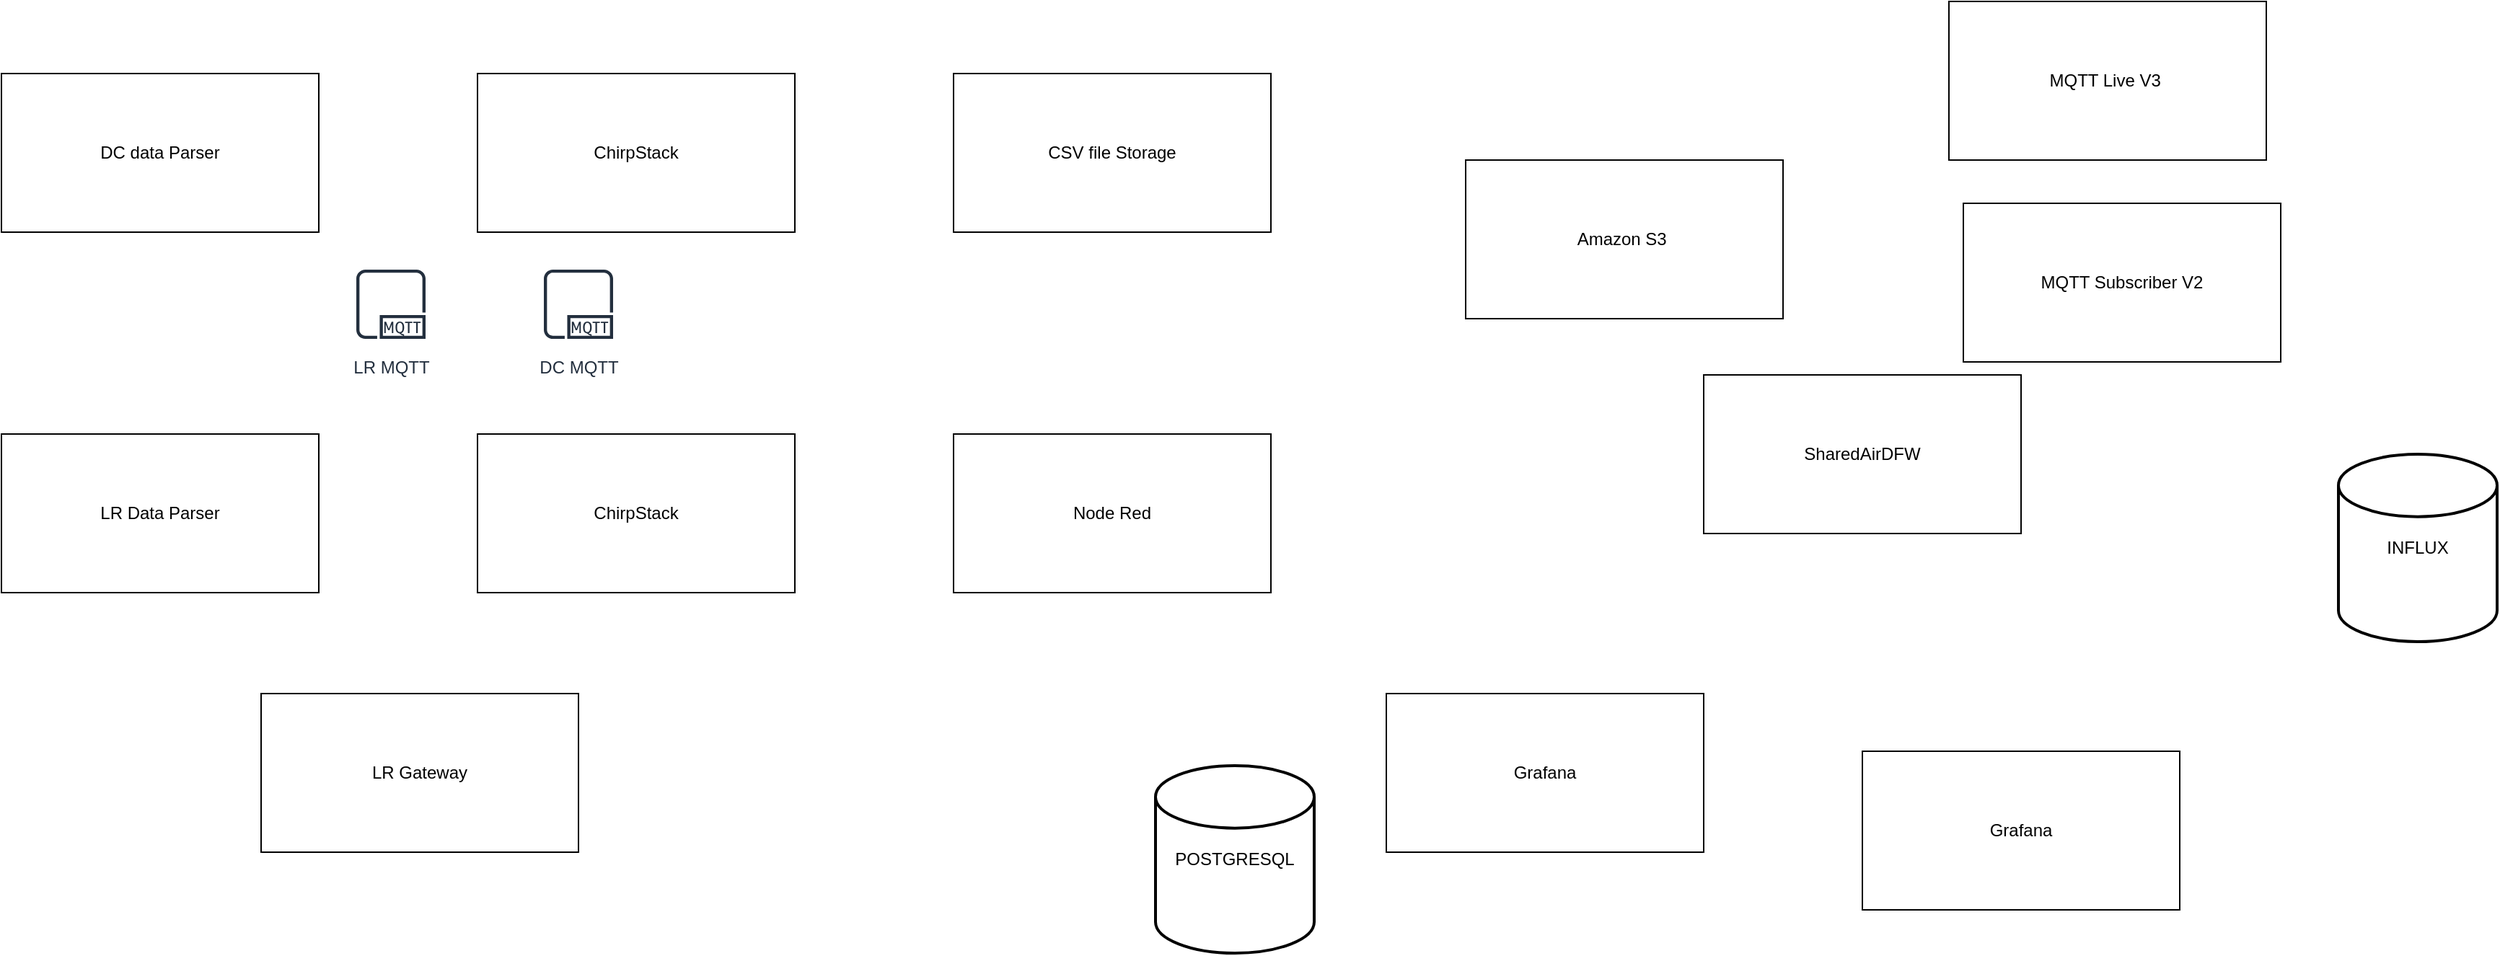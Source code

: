 <mxfile version="26.2.14">
  <diagram name="Page-1" id="2vTVMtfec4w6KAtaP_ZN">
    <mxGraphModel dx="2968" dy="1126" grid="1" gridSize="10" guides="1" tooltips="1" connect="1" arrows="1" fold="1" page="1" pageScale="1" pageWidth="1169" pageHeight="827" math="0" shadow="0">
      <root>
        <mxCell id="0" />
        <mxCell id="1" parent="0" />
        <mxCell id="Cx6Hk1srswsbLxOnWkwv-1" value="DC data Parser" style="rounded=0;whiteSpace=wrap;html=1;" vertex="1" parent="1">
          <mxGeometry x="-650" y="150" width="220" height="110" as="geometry" />
        </mxCell>
        <mxCell id="Cx6Hk1srswsbLxOnWkwv-3" value="LR Data Parser" style="rounded=0;whiteSpace=wrap;html=1;" vertex="1" parent="1">
          <mxGeometry x="-650" y="400" width="220" height="110" as="geometry" />
        </mxCell>
        <mxCell id="Cx6Hk1srswsbLxOnWkwv-4" value="ChirpStack" style="rounded=0;whiteSpace=wrap;html=1;" vertex="1" parent="1">
          <mxGeometry x="-320" y="400" width="220" height="110" as="geometry" />
        </mxCell>
        <mxCell id="Cx6Hk1srswsbLxOnWkwv-5" value="ChirpStack" style="rounded=0;whiteSpace=wrap;html=1;" vertex="1" parent="1">
          <mxGeometry x="-320" y="150" width="220" height="110" as="geometry" />
        </mxCell>
        <mxCell id="Cx6Hk1srswsbLxOnWkwv-6" value="CSV file Storage" style="rounded=0;whiteSpace=wrap;html=1;" vertex="1" parent="1">
          <mxGeometry x="10" y="150" width="220" height="110" as="geometry" />
        </mxCell>
        <mxCell id="Cx6Hk1srswsbLxOnWkwv-7" value="Node Red" style="rounded=0;whiteSpace=wrap;html=1;" vertex="1" parent="1">
          <mxGeometry x="10" y="400" width="220" height="110" as="geometry" />
        </mxCell>
        <mxCell id="Cx6Hk1srswsbLxOnWkwv-8" value="LR Gateway" style="rounded=0;whiteSpace=wrap;html=1;" vertex="1" parent="1">
          <mxGeometry x="-470" y="580" width="220" height="110" as="geometry" />
        </mxCell>
        <mxCell id="Cx6Hk1srswsbLxOnWkwv-9" value="MQTT Live V3&amp;nbsp;" style="rounded=0;whiteSpace=wrap;html=1;" vertex="1" parent="1">
          <mxGeometry x="700" y="100" width="220" height="110" as="geometry" />
        </mxCell>
        <mxCell id="Cx6Hk1srswsbLxOnWkwv-10" value="SharedAirDFW" style="rounded=0;whiteSpace=wrap;html=1;" vertex="1" parent="1">
          <mxGeometry x="530" y="359" width="220" height="110" as="geometry" />
        </mxCell>
        <mxCell id="Cx6Hk1srswsbLxOnWkwv-11" value="Grafana" style="rounded=0;whiteSpace=wrap;html=1;" vertex="1" parent="1">
          <mxGeometry x="310" y="580" width="220" height="110" as="geometry" />
        </mxCell>
        <mxCell id="Cx6Hk1srswsbLxOnWkwv-12" value="Grafana" style="rounded=0;whiteSpace=wrap;html=1;" vertex="1" parent="1">
          <mxGeometry x="640" y="620" width="220" height="110" as="geometry" />
        </mxCell>
        <mxCell id="Cx6Hk1srswsbLxOnWkwv-13" value="Amazon S3&amp;nbsp;" style="rounded=0;whiteSpace=wrap;html=1;" vertex="1" parent="1">
          <mxGeometry x="365" y="210" width="220" height="110" as="geometry" />
        </mxCell>
        <mxCell id="Cx6Hk1srswsbLxOnWkwv-14" value="POSTGRESQL" style="strokeWidth=2;html=1;shape=mxgraph.flowchart.database;whiteSpace=wrap;" vertex="1" parent="1">
          <mxGeometry x="150" y="630" width="110" height="130" as="geometry" />
        </mxCell>
        <mxCell id="Cx6Hk1srswsbLxOnWkwv-15" value="INFLUX" style="strokeWidth=2;html=1;shape=mxgraph.flowchart.database;whiteSpace=wrap;" vertex="1" parent="1">
          <mxGeometry x="970" y="414" width="110" height="130" as="geometry" />
        </mxCell>
        <mxCell id="Cx6Hk1srswsbLxOnWkwv-17" value="LR MQTT" style="sketch=0;outlineConnect=0;fontColor=#232F3E;gradientColor=none;strokeColor=#232F3E;fillColor=#ffffff;dashed=0;verticalLabelPosition=bottom;verticalAlign=top;align=center;html=1;fontSize=12;fontStyle=0;aspect=fixed;shape=mxgraph.aws4.resourceIcon;resIcon=mxgraph.aws4.mqtt_protocol;" vertex="1" parent="1">
          <mxGeometry x="-410" y="280" width="60" height="60" as="geometry" />
        </mxCell>
        <mxCell id="Cx6Hk1srswsbLxOnWkwv-18" value="DC MQTT" style="sketch=0;outlineConnect=0;fontColor=#232F3E;gradientColor=none;strokeColor=#232F3E;fillColor=#ffffff;dashed=0;verticalLabelPosition=bottom;verticalAlign=top;align=center;html=1;fontSize=12;fontStyle=0;aspect=fixed;shape=mxgraph.aws4.resourceIcon;resIcon=mxgraph.aws4.mqtt_protocol;" vertex="1" parent="1">
          <mxGeometry x="-280" y="280" width="60" height="60" as="geometry" />
        </mxCell>
        <mxCell id="Cx6Hk1srswsbLxOnWkwv-19" value="MQTT Subscriber V2" style="rounded=0;whiteSpace=wrap;html=1;" vertex="1" parent="1">
          <mxGeometry x="710" y="240" width="220" height="110" as="geometry" />
        </mxCell>
      </root>
    </mxGraphModel>
  </diagram>
</mxfile>
